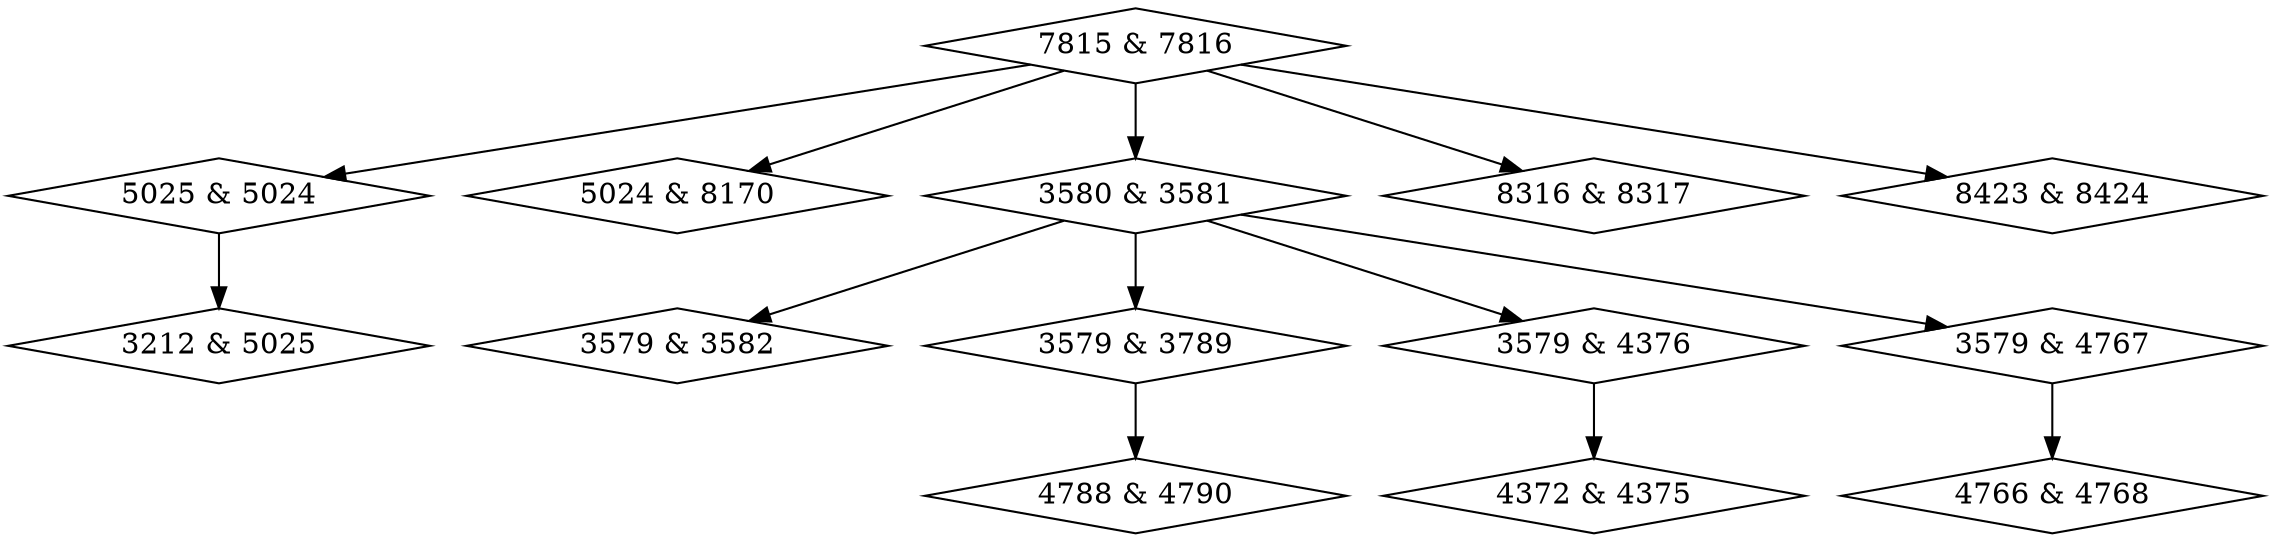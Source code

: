 digraph {
0 [label = "3212 & 5025", shape = diamond];
1 [label = "5025 & 5024", shape = diamond];
2 [label = "5024 & 8170", shape = diamond];
3 [label = "3579 & 3582", shape = diamond];
4 [label = "3579 & 3789", shape = diamond];
5 [label = "3579 & 4376", shape = diamond];
6 [label = "3579 & 4767", shape = diamond];
7 [label = "3580 & 3581", shape = diamond];
8 [label = "4372 & 4375", shape = diamond];
9 [label = "4766 & 4768", shape = diamond];
10 [label = "4788 & 4790", shape = diamond];
11 [label = "7815 & 7816", shape = diamond];
12 [label = "8316 & 8317", shape = diamond];
13 [label = "8423 & 8424", shape = diamond];
1->0;
4->10;
5->8;
6->9;
7->3;
7->4;
7->5;
7->6;
11->1;
11->2;
11->7;
11->12;
11->13;
}
